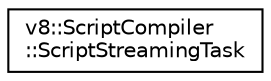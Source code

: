 digraph "Graphical Class Hierarchy"
{
  edge [fontname="Helvetica",fontsize="10",labelfontname="Helvetica",labelfontsize="10"];
  node [fontname="Helvetica",fontsize="10",shape=record];
  rankdir="LR";
  Node1 [label="v8::ScriptCompiler\l::ScriptStreamingTask",height=0.2,width=0.4,color="black", fillcolor="white", style="filled",URL="$classv8_1_1ScriptCompiler_1_1ScriptStreamingTask.html"];
}
